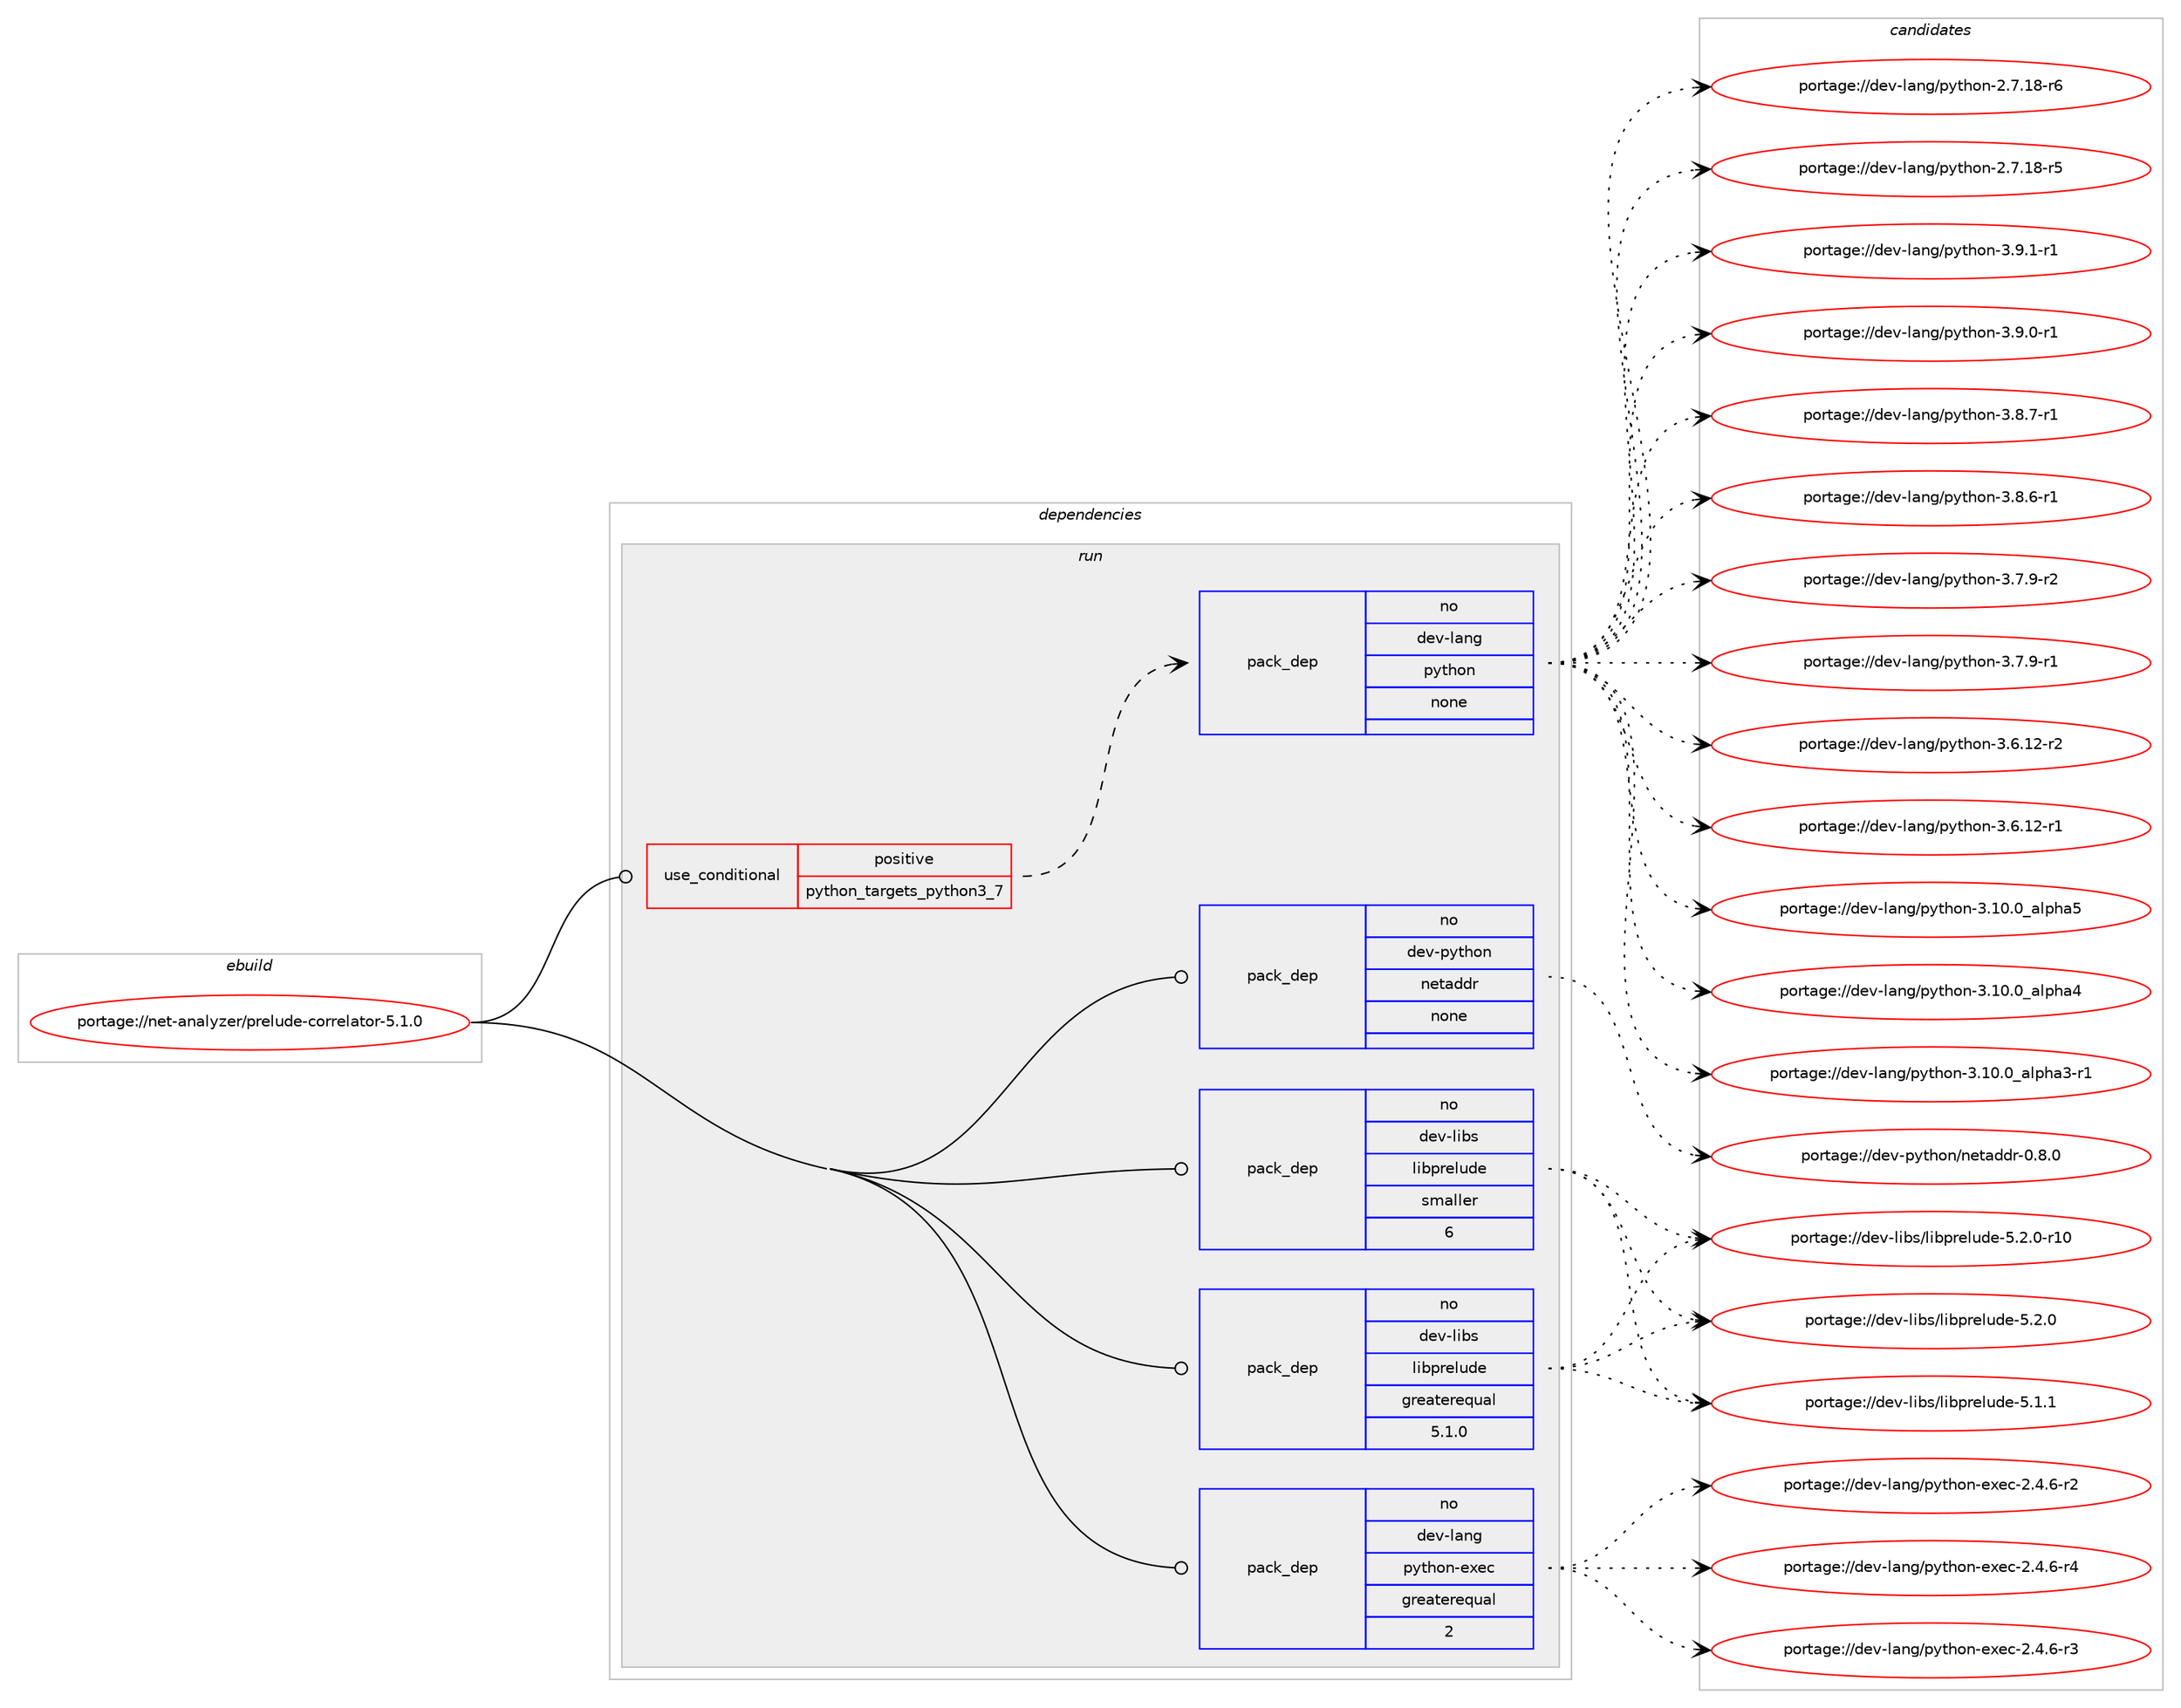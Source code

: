 digraph prolog {

# *************
# Graph options
# *************

newrank=true;
concentrate=true;
compound=true;
graph [rankdir=LR,fontname=Helvetica,fontsize=10,ranksep=1.5];#, ranksep=2.5, nodesep=0.2];
edge  [arrowhead=vee];
node  [fontname=Helvetica,fontsize=10];

# **********
# The ebuild
# **********

subgraph cluster_leftcol {
color=gray;
rank=same;
label=<<i>ebuild</i>>;
id [label="portage://net-analyzer/prelude-correlator-5.1.0", color=red, width=4, href="../net-analyzer/prelude-correlator-5.1.0.svg"];
}

# ****************
# The dependencies
# ****************

subgraph cluster_midcol {
color=gray;
label=<<i>dependencies</i>>;
subgraph cluster_compile {
fillcolor="#eeeeee";
style=filled;
label=<<i>compile</i>>;
}
subgraph cluster_compileandrun {
fillcolor="#eeeeee";
style=filled;
label=<<i>compile and run</i>>;
}
subgraph cluster_run {
fillcolor="#eeeeee";
style=filled;
label=<<i>run</i>>;
subgraph cond9793 {
dependency31701 [label=<<TABLE BORDER="0" CELLBORDER="1" CELLSPACING="0" CELLPADDING="4"><TR><TD ROWSPAN="3" CELLPADDING="10">use_conditional</TD></TR><TR><TD>positive</TD></TR><TR><TD>python_targets_python3_7</TD></TR></TABLE>>, shape=none, color=red];
subgraph pack21643 {
dependency31702 [label=<<TABLE BORDER="0" CELLBORDER="1" CELLSPACING="0" CELLPADDING="4" WIDTH="220"><TR><TD ROWSPAN="6" CELLPADDING="30">pack_dep</TD></TR><TR><TD WIDTH="110">no</TD></TR><TR><TD>dev-lang</TD></TR><TR><TD>python</TD></TR><TR><TD>none</TD></TR><TR><TD></TD></TR></TABLE>>, shape=none, color=blue];
}
dependency31701:e -> dependency31702:w [weight=20,style="dashed",arrowhead="vee"];
}
id:e -> dependency31701:w [weight=20,style="solid",arrowhead="odot"];
subgraph pack21644 {
dependency31703 [label=<<TABLE BORDER="0" CELLBORDER="1" CELLSPACING="0" CELLPADDING="4" WIDTH="220"><TR><TD ROWSPAN="6" CELLPADDING="30">pack_dep</TD></TR><TR><TD WIDTH="110">no</TD></TR><TR><TD>dev-lang</TD></TR><TR><TD>python-exec</TD></TR><TR><TD>greaterequal</TD></TR><TR><TD>2</TD></TR></TABLE>>, shape=none, color=blue];
}
id:e -> dependency31703:w [weight=20,style="solid",arrowhead="odot"];
subgraph pack21645 {
dependency31704 [label=<<TABLE BORDER="0" CELLBORDER="1" CELLSPACING="0" CELLPADDING="4" WIDTH="220"><TR><TD ROWSPAN="6" CELLPADDING="30">pack_dep</TD></TR><TR><TD WIDTH="110">no</TD></TR><TR><TD>dev-libs</TD></TR><TR><TD>libprelude</TD></TR><TR><TD>greaterequal</TD></TR><TR><TD>5.1.0</TD></TR></TABLE>>, shape=none, color=blue];
}
id:e -> dependency31704:w [weight=20,style="solid",arrowhead="odot"];
subgraph pack21646 {
dependency31705 [label=<<TABLE BORDER="0" CELLBORDER="1" CELLSPACING="0" CELLPADDING="4" WIDTH="220"><TR><TD ROWSPAN="6" CELLPADDING="30">pack_dep</TD></TR><TR><TD WIDTH="110">no</TD></TR><TR><TD>dev-libs</TD></TR><TR><TD>libprelude</TD></TR><TR><TD>smaller</TD></TR><TR><TD>6</TD></TR></TABLE>>, shape=none, color=blue];
}
id:e -> dependency31705:w [weight=20,style="solid",arrowhead="odot"];
subgraph pack21647 {
dependency31706 [label=<<TABLE BORDER="0" CELLBORDER="1" CELLSPACING="0" CELLPADDING="4" WIDTH="220"><TR><TD ROWSPAN="6" CELLPADDING="30">pack_dep</TD></TR><TR><TD WIDTH="110">no</TD></TR><TR><TD>dev-python</TD></TR><TR><TD>netaddr</TD></TR><TR><TD>none</TD></TR><TR><TD></TD></TR></TABLE>>, shape=none, color=blue];
}
id:e -> dependency31706:w [weight=20,style="solid",arrowhead="odot"];
}
}

# **************
# The candidates
# **************

subgraph cluster_choices {
rank=same;
color=gray;
label=<<i>candidates</i>>;

subgraph choice21643 {
color=black;
nodesep=1;
choice1001011184510897110103471121211161041111104551465746494511449 [label="portage://dev-lang/python-3.9.1-r1", color=red, width=4,href="../dev-lang/python-3.9.1-r1.svg"];
choice1001011184510897110103471121211161041111104551465746484511449 [label="portage://dev-lang/python-3.9.0-r1", color=red, width=4,href="../dev-lang/python-3.9.0-r1.svg"];
choice1001011184510897110103471121211161041111104551465646554511449 [label="portage://dev-lang/python-3.8.7-r1", color=red, width=4,href="../dev-lang/python-3.8.7-r1.svg"];
choice1001011184510897110103471121211161041111104551465646544511449 [label="portage://dev-lang/python-3.8.6-r1", color=red, width=4,href="../dev-lang/python-3.8.6-r1.svg"];
choice1001011184510897110103471121211161041111104551465546574511450 [label="portage://dev-lang/python-3.7.9-r2", color=red, width=4,href="../dev-lang/python-3.7.9-r2.svg"];
choice1001011184510897110103471121211161041111104551465546574511449 [label="portage://dev-lang/python-3.7.9-r1", color=red, width=4,href="../dev-lang/python-3.7.9-r1.svg"];
choice100101118451089711010347112121116104111110455146544649504511450 [label="portage://dev-lang/python-3.6.12-r2", color=red, width=4,href="../dev-lang/python-3.6.12-r2.svg"];
choice100101118451089711010347112121116104111110455146544649504511449 [label="portage://dev-lang/python-3.6.12-r1", color=red, width=4,href="../dev-lang/python-3.6.12-r1.svg"];
choice1001011184510897110103471121211161041111104551464948464895971081121049753 [label="portage://dev-lang/python-3.10.0_alpha5", color=red, width=4,href="../dev-lang/python-3.10.0_alpha5.svg"];
choice1001011184510897110103471121211161041111104551464948464895971081121049752 [label="portage://dev-lang/python-3.10.0_alpha4", color=red, width=4,href="../dev-lang/python-3.10.0_alpha4.svg"];
choice10010111845108971101034711212111610411111045514649484648959710811210497514511449 [label="portage://dev-lang/python-3.10.0_alpha3-r1", color=red, width=4,href="../dev-lang/python-3.10.0_alpha3-r1.svg"];
choice100101118451089711010347112121116104111110455046554649564511454 [label="portage://dev-lang/python-2.7.18-r6", color=red, width=4,href="../dev-lang/python-2.7.18-r6.svg"];
choice100101118451089711010347112121116104111110455046554649564511453 [label="portage://dev-lang/python-2.7.18-r5", color=red, width=4,href="../dev-lang/python-2.7.18-r5.svg"];
dependency31702:e -> choice1001011184510897110103471121211161041111104551465746494511449:w [style=dotted,weight="100"];
dependency31702:e -> choice1001011184510897110103471121211161041111104551465746484511449:w [style=dotted,weight="100"];
dependency31702:e -> choice1001011184510897110103471121211161041111104551465646554511449:w [style=dotted,weight="100"];
dependency31702:e -> choice1001011184510897110103471121211161041111104551465646544511449:w [style=dotted,weight="100"];
dependency31702:e -> choice1001011184510897110103471121211161041111104551465546574511450:w [style=dotted,weight="100"];
dependency31702:e -> choice1001011184510897110103471121211161041111104551465546574511449:w [style=dotted,weight="100"];
dependency31702:e -> choice100101118451089711010347112121116104111110455146544649504511450:w [style=dotted,weight="100"];
dependency31702:e -> choice100101118451089711010347112121116104111110455146544649504511449:w [style=dotted,weight="100"];
dependency31702:e -> choice1001011184510897110103471121211161041111104551464948464895971081121049753:w [style=dotted,weight="100"];
dependency31702:e -> choice1001011184510897110103471121211161041111104551464948464895971081121049752:w [style=dotted,weight="100"];
dependency31702:e -> choice10010111845108971101034711212111610411111045514649484648959710811210497514511449:w [style=dotted,weight="100"];
dependency31702:e -> choice100101118451089711010347112121116104111110455046554649564511454:w [style=dotted,weight="100"];
dependency31702:e -> choice100101118451089711010347112121116104111110455046554649564511453:w [style=dotted,weight="100"];
}
subgraph choice21644 {
color=black;
nodesep=1;
choice10010111845108971101034711212111610411111045101120101994550465246544511452 [label="portage://dev-lang/python-exec-2.4.6-r4", color=red, width=4,href="../dev-lang/python-exec-2.4.6-r4.svg"];
choice10010111845108971101034711212111610411111045101120101994550465246544511451 [label="portage://dev-lang/python-exec-2.4.6-r3", color=red, width=4,href="../dev-lang/python-exec-2.4.6-r3.svg"];
choice10010111845108971101034711212111610411111045101120101994550465246544511450 [label="portage://dev-lang/python-exec-2.4.6-r2", color=red, width=4,href="../dev-lang/python-exec-2.4.6-r2.svg"];
dependency31703:e -> choice10010111845108971101034711212111610411111045101120101994550465246544511452:w [style=dotted,weight="100"];
dependency31703:e -> choice10010111845108971101034711212111610411111045101120101994550465246544511451:w [style=dotted,weight="100"];
dependency31703:e -> choice10010111845108971101034711212111610411111045101120101994550465246544511450:w [style=dotted,weight="100"];
}
subgraph choice21645 {
color=black;
nodesep=1;
choice10010111845108105981154710810598112114101108117100101455346504648451144948 [label="portage://dev-libs/libprelude-5.2.0-r10", color=red, width=4,href="../dev-libs/libprelude-5.2.0-r10.svg"];
choice10010111845108105981154710810598112114101108117100101455346504648 [label="portage://dev-libs/libprelude-5.2.0", color=red, width=4,href="../dev-libs/libprelude-5.2.0.svg"];
choice10010111845108105981154710810598112114101108117100101455346494649 [label="portage://dev-libs/libprelude-5.1.1", color=red, width=4,href="../dev-libs/libprelude-5.1.1.svg"];
dependency31704:e -> choice10010111845108105981154710810598112114101108117100101455346504648451144948:w [style=dotted,weight="100"];
dependency31704:e -> choice10010111845108105981154710810598112114101108117100101455346504648:w [style=dotted,weight="100"];
dependency31704:e -> choice10010111845108105981154710810598112114101108117100101455346494649:w [style=dotted,weight="100"];
}
subgraph choice21646 {
color=black;
nodesep=1;
choice10010111845108105981154710810598112114101108117100101455346504648451144948 [label="portage://dev-libs/libprelude-5.2.0-r10", color=red, width=4,href="../dev-libs/libprelude-5.2.0-r10.svg"];
choice10010111845108105981154710810598112114101108117100101455346504648 [label="portage://dev-libs/libprelude-5.2.0", color=red, width=4,href="../dev-libs/libprelude-5.2.0.svg"];
choice10010111845108105981154710810598112114101108117100101455346494649 [label="portage://dev-libs/libprelude-5.1.1", color=red, width=4,href="../dev-libs/libprelude-5.1.1.svg"];
dependency31705:e -> choice10010111845108105981154710810598112114101108117100101455346504648451144948:w [style=dotted,weight="100"];
dependency31705:e -> choice10010111845108105981154710810598112114101108117100101455346504648:w [style=dotted,weight="100"];
dependency31705:e -> choice10010111845108105981154710810598112114101108117100101455346494649:w [style=dotted,weight="100"];
}
subgraph choice21647 {
color=black;
nodesep=1;
choice100101118451121211161041111104711010111697100100114454846564648 [label="portage://dev-python/netaddr-0.8.0", color=red, width=4,href="../dev-python/netaddr-0.8.0.svg"];
dependency31706:e -> choice100101118451121211161041111104711010111697100100114454846564648:w [style=dotted,weight="100"];
}
}

}
